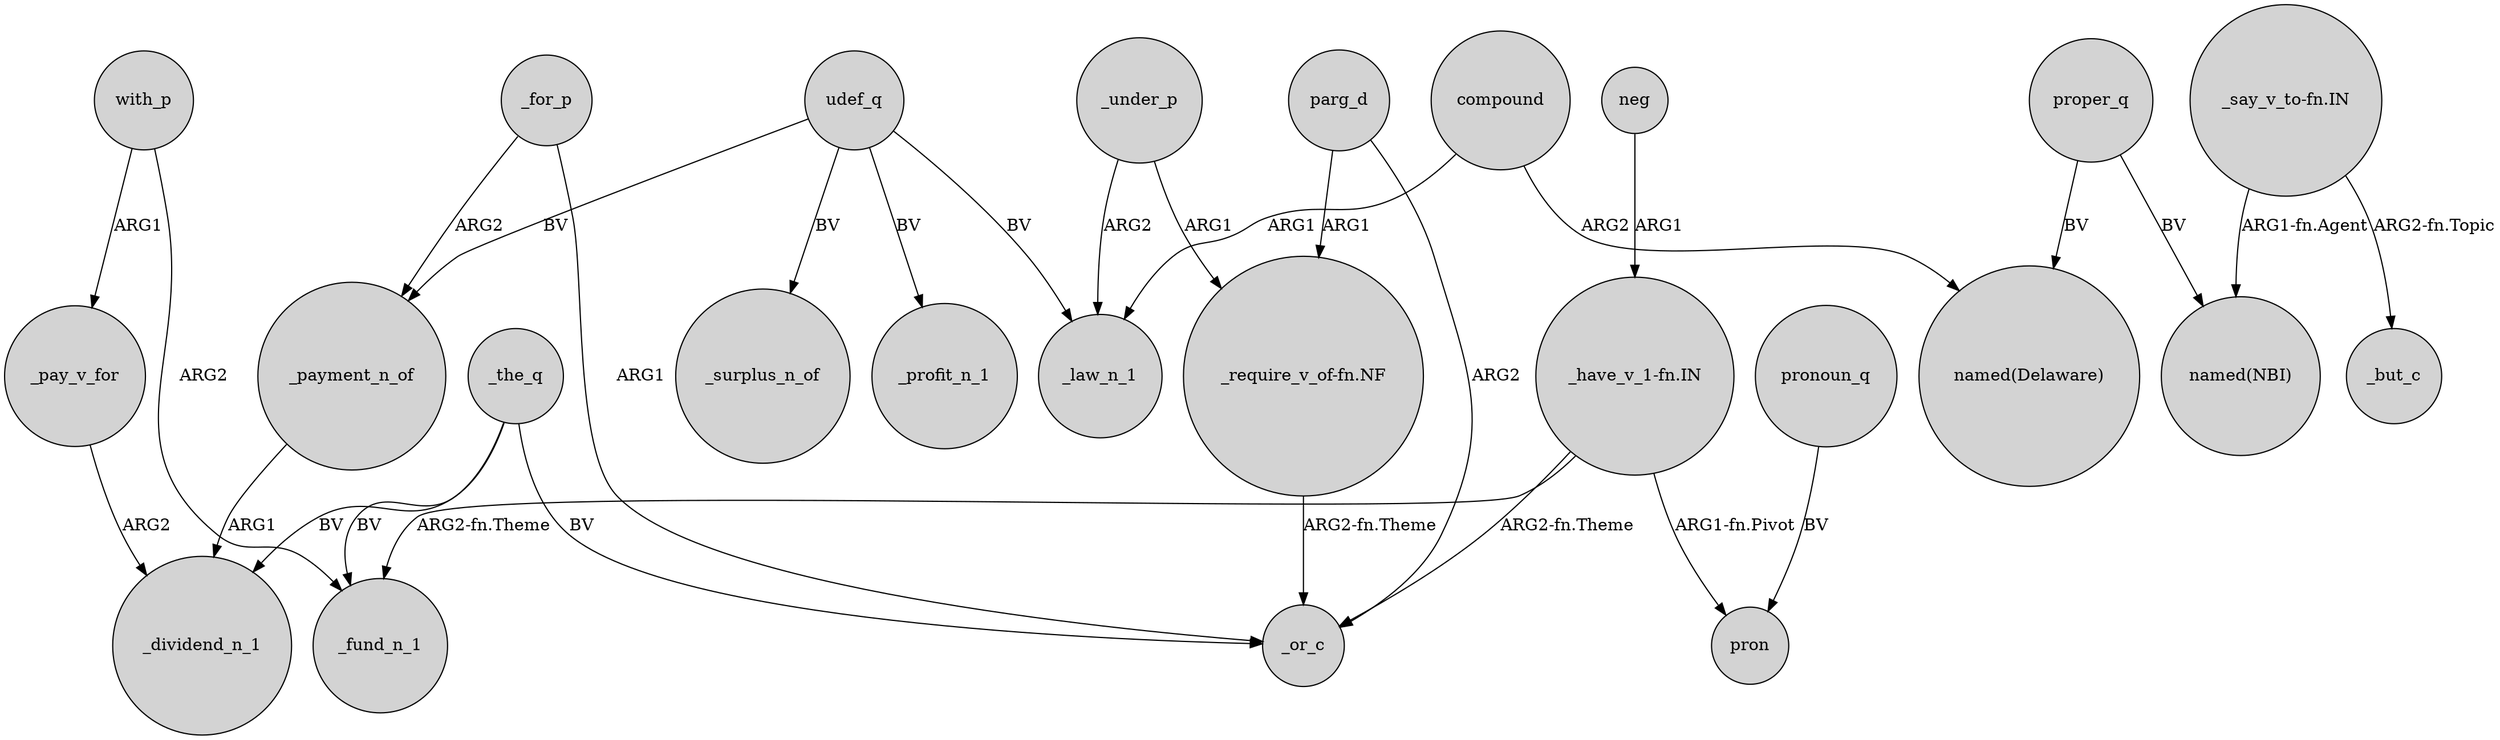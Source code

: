 digraph {
	node [shape=circle style=filled]
	_the_q -> _or_c [label=BV]
	with_p -> _fund_n_1 [label=ARG2]
	_for_p -> _payment_n_of [label=ARG2]
	neg -> "_have_v_1-fn.IN" [label=ARG1]
	_pay_v_for -> _dividend_n_1 [label=ARG2]
	"_require_v_of-fn.NF" -> _or_c [label="ARG2-fn.Theme"]
	_the_q -> _dividend_n_1 [label=BV]
	"_have_v_1-fn.IN" -> _fund_n_1 [label="ARG2-fn.Theme"]
	udef_q -> _law_n_1 [label=BV]
	"_have_v_1-fn.IN" -> pron [label="ARG1-fn.Pivot"]
	_the_q -> _fund_n_1 [label=BV]
	"_say_v_to-fn.IN" -> _but_c [label="ARG2-fn.Topic"]
	udef_q -> _payment_n_of [label=BV]
	parg_d -> _or_c [label=ARG2]
	proper_q -> "named(NBI)" [label=BV]
	pronoun_q -> pron [label=BV]
	_under_p -> "_require_v_of-fn.NF" [label=ARG1]
	_payment_n_of -> _dividend_n_1 [label=ARG1]
	with_p -> _pay_v_for [label=ARG1]
	_for_p -> _or_c [label=ARG1]
	udef_q -> _surplus_n_of [label=BV]
	parg_d -> "_require_v_of-fn.NF" [label=ARG1]
	"_have_v_1-fn.IN" -> _or_c [label="ARG2-fn.Theme"]
	"_say_v_to-fn.IN" -> "named(NBI)" [label="ARG1-fn.Agent"]
	proper_q -> "named(Delaware)" [label=BV]
	udef_q -> _profit_n_1 [label=BV]
	compound -> _law_n_1 [label=ARG1]
	_under_p -> _law_n_1 [label=ARG2]
	compound -> "named(Delaware)" [label=ARG2]
}

